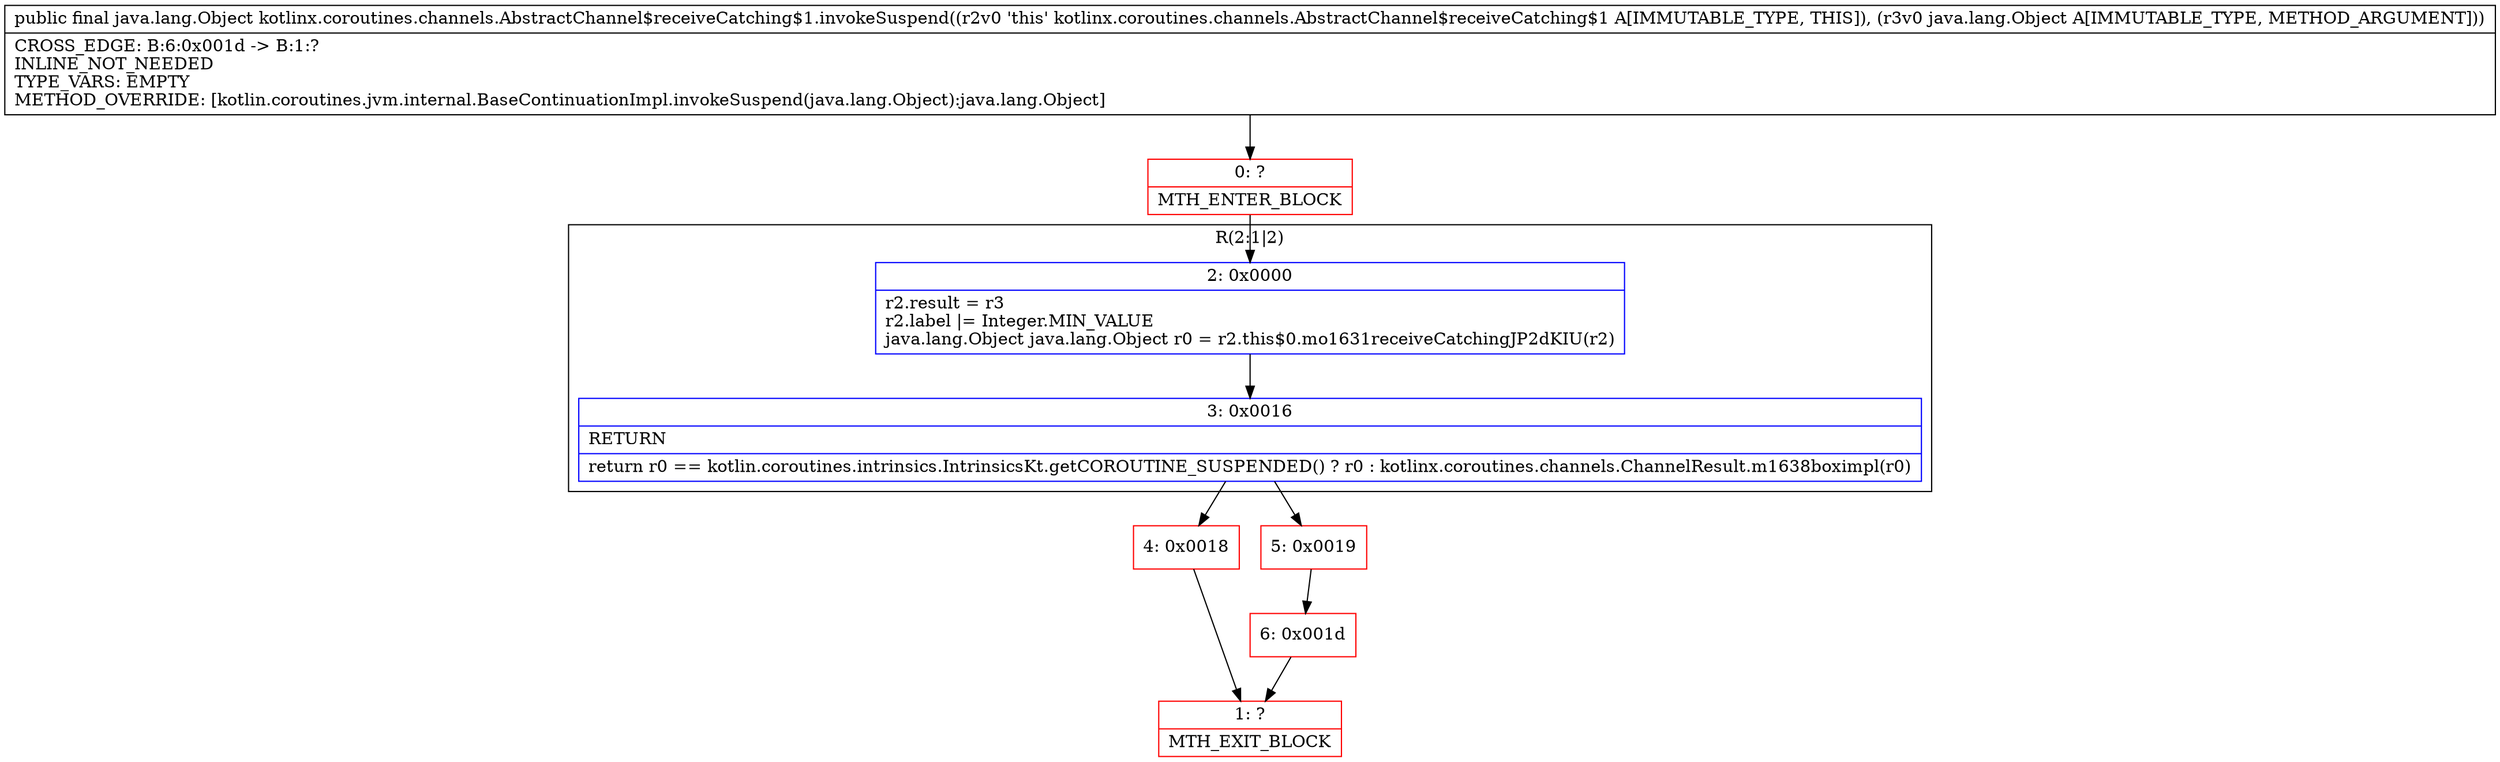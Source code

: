 digraph "CFG forkotlinx.coroutines.channels.AbstractChannel$receiveCatching$1.invokeSuspend(Ljava\/lang\/Object;)Ljava\/lang\/Object;" {
subgraph cluster_Region_1010399665 {
label = "R(2:1|2)";
node [shape=record,color=blue];
Node_2 [shape=record,label="{2\:\ 0x0000|r2.result = r3\lr2.label \|= Integer.MIN_VALUE\ljava.lang.Object java.lang.Object r0 = r2.this$0.mo1631receiveCatchingJP2dKIU(r2)\l}"];
Node_3 [shape=record,label="{3\:\ 0x0016|RETURN\l|return r0 == kotlin.coroutines.intrinsics.IntrinsicsKt.getCOROUTINE_SUSPENDED() ? r0 : kotlinx.coroutines.channels.ChannelResult.m1638boximpl(r0)\l}"];
}
Node_0 [shape=record,color=red,label="{0\:\ ?|MTH_ENTER_BLOCK\l}"];
Node_4 [shape=record,color=red,label="{4\:\ 0x0018}"];
Node_1 [shape=record,color=red,label="{1\:\ ?|MTH_EXIT_BLOCK\l}"];
Node_5 [shape=record,color=red,label="{5\:\ 0x0019}"];
Node_6 [shape=record,color=red,label="{6\:\ 0x001d}"];
MethodNode[shape=record,label="{public final java.lang.Object kotlinx.coroutines.channels.AbstractChannel$receiveCatching$1.invokeSuspend((r2v0 'this' kotlinx.coroutines.channels.AbstractChannel$receiveCatching$1 A[IMMUTABLE_TYPE, THIS]), (r3v0 java.lang.Object A[IMMUTABLE_TYPE, METHOD_ARGUMENT]))  | CROSS_EDGE: B:6:0x001d \-\> B:1:?\lINLINE_NOT_NEEDED\lTYPE_VARS: EMPTY\lMETHOD_OVERRIDE: [kotlin.coroutines.jvm.internal.BaseContinuationImpl.invokeSuspend(java.lang.Object):java.lang.Object]\l}"];
MethodNode -> Node_0;Node_2 -> Node_3;
Node_3 -> Node_4;
Node_3 -> Node_5;
Node_0 -> Node_2;
Node_4 -> Node_1;
Node_5 -> Node_6;
Node_6 -> Node_1;
}

